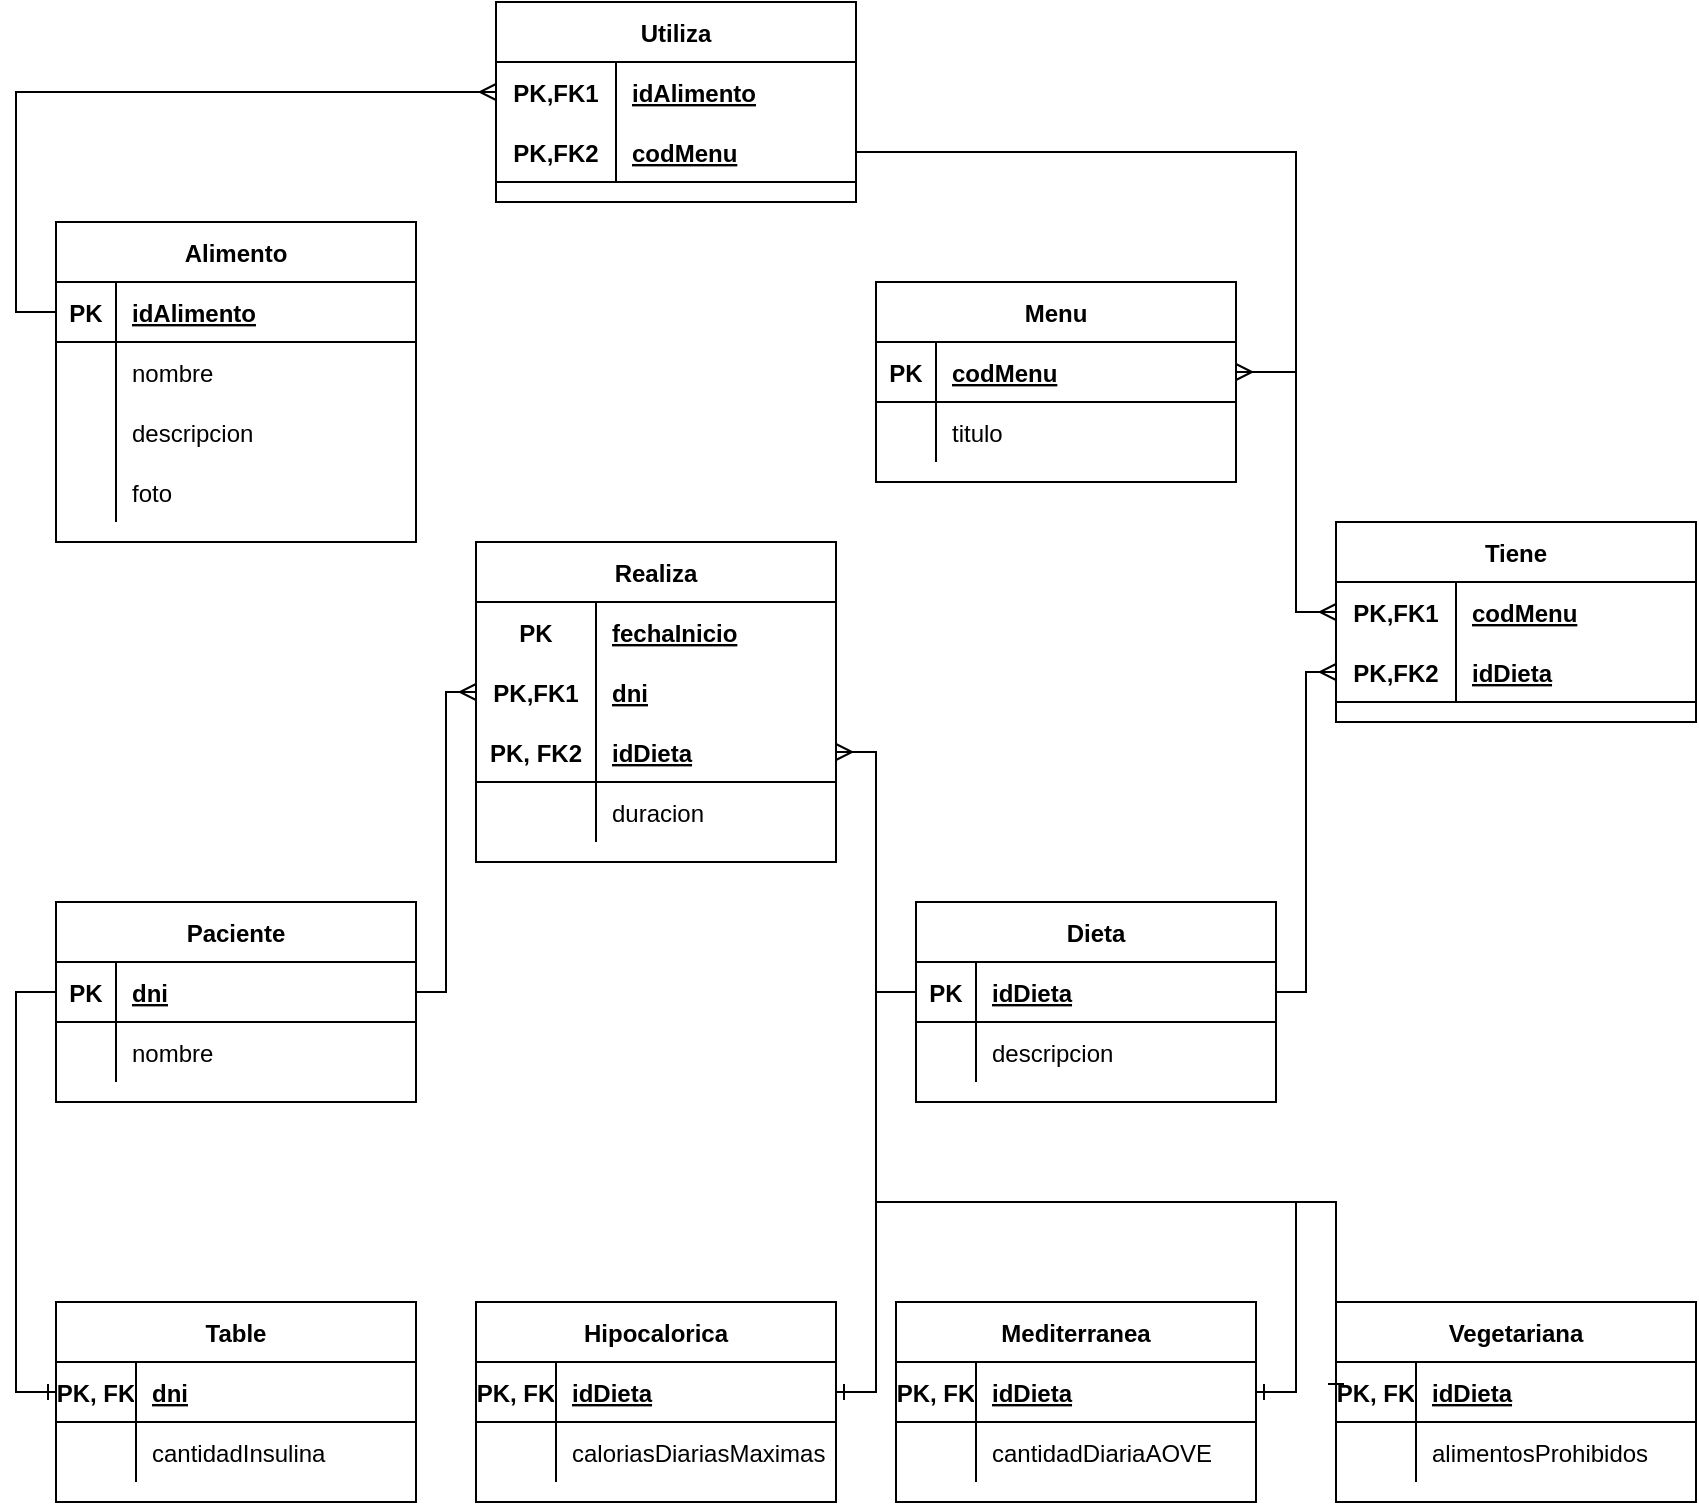 <mxfile version="16.5.1" type="device"><diagram id="R2lEEEUBdFMjLlhIrx00" name="Page-1"><mxGraphModel dx="1102" dy="685" grid="1" gridSize="10" guides="1" tooltips="1" connect="1" arrows="1" fold="1" page="1" pageScale="1" pageWidth="850" pageHeight="1100" math="0" shadow="0" extFonts="Permanent Marker^https://fonts.googleapis.com/css?family=Permanent+Marker"><root><mxCell id="0"/><mxCell id="1" parent="0"/><mxCell id="u3eWuO_CZhIcyzYMh-b7-1" value="Alimento" style="shape=table;startSize=30;container=1;collapsible=1;childLayout=tableLayout;fixedRows=1;rowLines=0;fontStyle=1;align=center;resizeLast=1;" vertex="1" parent="1"><mxGeometry x="100" y="120" width="180" height="160" as="geometry"/></mxCell><mxCell id="u3eWuO_CZhIcyzYMh-b7-2" value="" style="shape=tableRow;horizontal=0;startSize=0;swimlaneHead=0;swimlaneBody=0;fillColor=none;collapsible=0;dropTarget=0;points=[[0,0.5],[1,0.5]];portConstraint=eastwest;top=0;left=0;right=0;bottom=1;" vertex="1" parent="u3eWuO_CZhIcyzYMh-b7-1"><mxGeometry y="30" width="180" height="30" as="geometry"/></mxCell><mxCell id="u3eWuO_CZhIcyzYMh-b7-3" value="PK" style="shape=partialRectangle;connectable=0;fillColor=none;top=0;left=0;bottom=0;right=0;fontStyle=1;overflow=hidden;" vertex="1" parent="u3eWuO_CZhIcyzYMh-b7-2"><mxGeometry width="30" height="30" as="geometry"><mxRectangle width="30" height="30" as="alternateBounds"/></mxGeometry></mxCell><mxCell id="u3eWuO_CZhIcyzYMh-b7-4" value="idAlimento" style="shape=partialRectangle;connectable=0;fillColor=none;top=0;left=0;bottom=0;right=0;align=left;spacingLeft=6;fontStyle=5;overflow=hidden;" vertex="1" parent="u3eWuO_CZhIcyzYMh-b7-2"><mxGeometry x="30" width="150" height="30" as="geometry"><mxRectangle width="150" height="30" as="alternateBounds"/></mxGeometry></mxCell><mxCell id="u3eWuO_CZhIcyzYMh-b7-5" value="" style="shape=tableRow;horizontal=0;startSize=0;swimlaneHead=0;swimlaneBody=0;fillColor=none;collapsible=0;dropTarget=0;points=[[0,0.5],[1,0.5]];portConstraint=eastwest;top=0;left=0;right=0;bottom=0;" vertex="1" parent="u3eWuO_CZhIcyzYMh-b7-1"><mxGeometry y="60" width="180" height="30" as="geometry"/></mxCell><mxCell id="u3eWuO_CZhIcyzYMh-b7-6" value="" style="shape=partialRectangle;connectable=0;fillColor=none;top=0;left=0;bottom=0;right=0;editable=1;overflow=hidden;" vertex="1" parent="u3eWuO_CZhIcyzYMh-b7-5"><mxGeometry width="30" height="30" as="geometry"><mxRectangle width="30" height="30" as="alternateBounds"/></mxGeometry></mxCell><mxCell id="u3eWuO_CZhIcyzYMh-b7-7" value="nombre" style="shape=partialRectangle;connectable=0;fillColor=none;top=0;left=0;bottom=0;right=0;align=left;spacingLeft=6;overflow=hidden;" vertex="1" parent="u3eWuO_CZhIcyzYMh-b7-5"><mxGeometry x="30" width="150" height="30" as="geometry"><mxRectangle width="150" height="30" as="alternateBounds"/></mxGeometry></mxCell><mxCell id="u3eWuO_CZhIcyzYMh-b7-8" value="" style="shape=tableRow;horizontal=0;startSize=0;swimlaneHead=0;swimlaneBody=0;fillColor=none;collapsible=0;dropTarget=0;points=[[0,0.5],[1,0.5]];portConstraint=eastwest;top=0;left=0;right=0;bottom=0;" vertex="1" parent="u3eWuO_CZhIcyzYMh-b7-1"><mxGeometry y="90" width="180" height="30" as="geometry"/></mxCell><mxCell id="u3eWuO_CZhIcyzYMh-b7-9" value="" style="shape=partialRectangle;connectable=0;fillColor=none;top=0;left=0;bottom=0;right=0;editable=1;overflow=hidden;" vertex="1" parent="u3eWuO_CZhIcyzYMh-b7-8"><mxGeometry width="30" height="30" as="geometry"><mxRectangle width="30" height="30" as="alternateBounds"/></mxGeometry></mxCell><mxCell id="u3eWuO_CZhIcyzYMh-b7-10" value="descripcion" style="shape=partialRectangle;connectable=0;fillColor=none;top=0;left=0;bottom=0;right=0;align=left;spacingLeft=6;overflow=hidden;" vertex="1" parent="u3eWuO_CZhIcyzYMh-b7-8"><mxGeometry x="30" width="150" height="30" as="geometry"><mxRectangle width="150" height="30" as="alternateBounds"/></mxGeometry></mxCell><mxCell id="u3eWuO_CZhIcyzYMh-b7-11" value="" style="shape=tableRow;horizontal=0;startSize=0;swimlaneHead=0;swimlaneBody=0;fillColor=none;collapsible=0;dropTarget=0;points=[[0,0.5],[1,0.5]];portConstraint=eastwest;top=0;left=0;right=0;bottom=0;" vertex="1" parent="u3eWuO_CZhIcyzYMh-b7-1"><mxGeometry y="120" width="180" height="30" as="geometry"/></mxCell><mxCell id="u3eWuO_CZhIcyzYMh-b7-12" value="" style="shape=partialRectangle;connectable=0;fillColor=none;top=0;left=0;bottom=0;right=0;editable=1;overflow=hidden;" vertex="1" parent="u3eWuO_CZhIcyzYMh-b7-11"><mxGeometry width="30" height="30" as="geometry"><mxRectangle width="30" height="30" as="alternateBounds"/></mxGeometry></mxCell><mxCell id="u3eWuO_CZhIcyzYMh-b7-13" value="foto" style="shape=partialRectangle;connectable=0;fillColor=none;top=0;left=0;bottom=0;right=0;align=left;spacingLeft=6;overflow=hidden;" vertex="1" parent="u3eWuO_CZhIcyzYMh-b7-11"><mxGeometry x="30" width="150" height="30" as="geometry"><mxRectangle width="150" height="30" as="alternateBounds"/></mxGeometry></mxCell><mxCell id="u3eWuO_CZhIcyzYMh-b7-14" value="Menu" style="shape=table;startSize=30;container=1;collapsible=1;childLayout=tableLayout;fixedRows=1;rowLines=0;fontStyle=1;align=center;resizeLast=1;" vertex="1" parent="1"><mxGeometry x="510" y="150" width="180" height="100" as="geometry"/></mxCell><mxCell id="u3eWuO_CZhIcyzYMh-b7-15" value="" style="shape=tableRow;horizontal=0;startSize=0;swimlaneHead=0;swimlaneBody=0;fillColor=none;collapsible=0;dropTarget=0;points=[[0,0.5],[1,0.5]];portConstraint=eastwest;top=0;left=0;right=0;bottom=1;" vertex="1" parent="u3eWuO_CZhIcyzYMh-b7-14"><mxGeometry y="30" width="180" height="30" as="geometry"/></mxCell><mxCell id="u3eWuO_CZhIcyzYMh-b7-16" value="PK" style="shape=partialRectangle;connectable=0;fillColor=none;top=0;left=0;bottom=0;right=0;fontStyle=1;overflow=hidden;" vertex="1" parent="u3eWuO_CZhIcyzYMh-b7-15"><mxGeometry width="30" height="30" as="geometry"><mxRectangle width="30" height="30" as="alternateBounds"/></mxGeometry></mxCell><mxCell id="u3eWuO_CZhIcyzYMh-b7-17" value="codMenu" style="shape=partialRectangle;connectable=0;fillColor=none;top=0;left=0;bottom=0;right=0;align=left;spacingLeft=6;fontStyle=5;overflow=hidden;" vertex="1" parent="u3eWuO_CZhIcyzYMh-b7-15"><mxGeometry x="30" width="150" height="30" as="geometry"><mxRectangle width="150" height="30" as="alternateBounds"/></mxGeometry></mxCell><mxCell id="u3eWuO_CZhIcyzYMh-b7-18" value="" style="shape=tableRow;horizontal=0;startSize=0;swimlaneHead=0;swimlaneBody=0;fillColor=none;collapsible=0;dropTarget=0;points=[[0,0.5],[1,0.5]];portConstraint=eastwest;top=0;left=0;right=0;bottom=0;" vertex="1" parent="u3eWuO_CZhIcyzYMh-b7-14"><mxGeometry y="60" width="180" height="30" as="geometry"/></mxCell><mxCell id="u3eWuO_CZhIcyzYMh-b7-19" value="" style="shape=partialRectangle;connectable=0;fillColor=none;top=0;left=0;bottom=0;right=0;editable=1;overflow=hidden;" vertex="1" parent="u3eWuO_CZhIcyzYMh-b7-18"><mxGeometry width="30" height="30" as="geometry"><mxRectangle width="30" height="30" as="alternateBounds"/></mxGeometry></mxCell><mxCell id="u3eWuO_CZhIcyzYMh-b7-20" value="titulo" style="shape=partialRectangle;connectable=0;fillColor=none;top=0;left=0;bottom=0;right=0;align=left;spacingLeft=6;overflow=hidden;" vertex="1" parent="u3eWuO_CZhIcyzYMh-b7-18"><mxGeometry x="30" width="150" height="30" as="geometry"><mxRectangle width="150" height="30" as="alternateBounds"/></mxGeometry></mxCell><mxCell id="u3eWuO_CZhIcyzYMh-b7-27" value="Utiliza" style="shape=table;startSize=30;container=1;collapsible=1;childLayout=tableLayout;fixedRows=1;rowLines=0;fontStyle=1;align=center;resizeLast=1;" vertex="1" parent="1"><mxGeometry x="320" y="10" width="180" height="100" as="geometry"/></mxCell><mxCell id="u3eWuO_CZhIcyzYMh-b7-28" value="" style="shape=tableRow;horizontal=0;startSize=0;swimlaneHead=0;swimlaneBody=0;fillColor=none;collapsible=0;dropTarget=0;points=[[0,0.5],[1,0.5]];portConstraint=eastwest;top=0;left=0;right=0;bottom=0;" vertex="1" parent="u3eWuO_CZhIcyzYMh-b7-27"><mxGeometry y="30" width="180" height="30" as="geometry"/></mxCell><mxCell id="u3eWuO_CZhIcyzYMh-b7-29" value="PK,FK1" style="shape=partialRectangle;connectable=0;fillColor=none;top=0;left=0;bottom=0;right=0;fontStyle=1;overflow=hidden;" vertex="1" parent="u3eWuO_CZhIcyzYMh-b7-28"><mxGeometry width="60" height="30" as="geometry"><mxRectangle width="60" height="30" as="alternateBounds"/></mxGeometry></mxCell><mxCell id="u3eWuO_CZhIcyzYMh-b7-30" value="idAlimento" style="shape=partialRectangle;connectable=0;fillColor=none;top=0;left=0;bottom=0;right=0;align=left;spacingLeft=6;fontStyle=5;overflow=hidden;" vertex="1" parent="u3eWuO_CZhIcyzYMh-b7-28"><mxGeometry x="60" width="120" height="30" as="geometry"><mxRectangle width="120" height="30" as="alternateBounds"/></mxGeometry></mxCell><mxCell id="u3eWuO_CZhIcyzYMh-b7-31" value="" style="shape=tableRow;horizontal=0;startSize=0;swimlaneHead=0;swimlaneBody=0;fillColor=none;collapsible=0;dropTarget=0;points=[[0,0.5],[1,0.5]];portConstraint=eastwest;top=0;left=0;right=0;bottom=1;" vertex="1" parent="u3eWuO_CZhIcyzYMh-b7-27"><mxGeometry y="60" width="180" height="30" as="geometry"/></mxCell><mxCell id="u3eWuO_CZhIcyzYMh-b7-32" value="PK,FK2" style="shape=partialRectangle;connectable=0;fillColor=none;top=0;left=0;bottom=0;right=0;fontStyle=1;overflow=hidden;" vertex="1" parent="u3eWuO_CZhIcyzYMh-b7-31"><mxGeometry width="60" height="30" as="geometry"><mxRectangle width="60" height="30" as="alternateBounds"/></mxGeometry></mxCell><mxCell id="u3eWuO_CZhIcyzYMh-b7-33" value="codMenu" style="shape=partialRectangle;connectable=0;fillColor=none;top=0;left=0;bottom=0;right=0;align=left;spacingLeft=6;fontStyle=5;overflow=hidden;" vertex="1" parent="u3eWuO_CZhIcyzYMh-b7-31"><mxGeometry x="60" width="120" height="30" as="geometry"><mxRectangle width="120" height="30" as="alternateBounds"/></mxGeometry></mxCell><mxCell id="u3eWuO_CZhIcyzYMh-b7-40" value="" style="edgeStyle=orthogonalEdgeStyle;fontSize=12;html=1;endArrow=ERmany;rounded=0;entryX=0;entryY=0.5;entryDx=0;entryDy=0;exitX=0;exitY=0.5;exitDx=0;exitDy=0;" edge="1" parent="1" source="u3eWuO_CZhIcyzYMh-b7-2" target="u3eWuO_CZhIcyzYMh-b7-28"><mxGeometry width="100" height="100" relative="1" as="geometry"><mxPoint x="370" y="400" as="sourcePoint"/><mxPoint x="470" y="300" as="targetPoint"/><Array as="points"><mxPoint x="80" y="165"/><mxPoint x="80" y="55"/></Array></mxGeometry></mxCell><mxCell id="u3eWuO_CZhIcyzYMh-b7-41" value="" style="edgeStyle=orthogonalEdgeStyle;fontSize=12;html=1;endArrow=ERmany;rounded=0;entryX=1;entryY=0.5;entryDx=0;entryDy=0;exitX=1;exitY=0.5;exitDx=0;exitDy=0;" edge="1" parent="1" source="u3eWuO_CZhIcyzYMh-b7-31" target="u3eWuO_CZhIcyzYMh-b7-15"><mxGeometry width="100" height="100" relative="1" as="geometry"><mxPoint x="370" y="400" as="sourcePoint"/><mxPoint x="470" y="300" as="targetPoint"/><Array as="points"><mxPoint x="720" y="85"/><mxPoint x="720" y="195"/></Array></mxGeometry></mxCell><mxCell id="u3eWuO_CZhIcyzYMh-b7-42" value="Dieta" style="shape=table;startSize=30;container=1;collapsible=1;childLayout=tableLayout;fixedRows=1;rowLines=0;fontStyle=1;align=center;resizeLast=1;" vertex="1" parent="1"><mxGeometry x="530" y="460" width="180" height="100" as="geometry"/></mxCell><mxCell id="u3eWuO_CZhIcyzYMh-b7-43" value="" style="shape=tableRow;horizontal=0;startSize=0;swimlaneHead=0;swimlaneBody=0;fillColor=none;collapsible=0;dropTarget=0;points=[[0,0.5],[1,0.5]];portConstraint=eastwest;top=0;left=0;right=0;bottom=1;" vertex="1" parent="u3eWuO_CZhIcyzYMh-b7-42"><mxGeometry y="30" width="180" height="30" as="geometry"/></mxCell><mxCell id="u3eWuO_CZhIcyzYMh-b7-44" value="PK" style="shape=partialRectangle;connectable=0;fillColor=none;top=0;left=0;bottom=0;right=0;fontStyle=1;overflow=hidden;" vertex="1" parent="u3eWuO_CZhIcyzYMh-b7-43"><mxGeometry width="30" height="30" as="geometry"><mxRectangle width="30" height="30" as="alternateBounds"/></mxGeometry></mxCell><mxCell id="u3eWuO_CZhIcyzYMh-b7-45" value="idDieta" style="shape=partialRectangle;connectable=0;fillColor=none;top=0;left=0;bottom=0;right=0;align=left;spacingLeft=6;fontStyle=5;overflow=hidden;" vertex="1" parent="u3eWuO_CZhIcyzYMh-b7-43"><mxGeometry x="30" width="150" height="30" as="geometry"><mxRectangle width="150" height="30" as="alternateBounds"/></mxGeometry></mxCell><mxCell id="u3eWuO_CZhIcyzYMh-b7-46" value="" style="shape=tableRow;horizontal=0;startSize=0;swimlaneHead=0;swimlaneBody=0;fillColor=none;collapsible=0;dropTarget=0;points=[[0,0.5],[1,0.5]];portConstraint=eastwest;top=0;left=0;right=0;bottom=0;" vertex="1" parent="u3eWuO_CZhIcyzYMh-b7-42"><mxGeometry y="60" width="180" height="30" as="geometry"/></mxCell><mxCell id="u3eWuO_CZhIcyzYMh-b7-47" value="" style="shape=partialRectangle;connectable=0;fillColor=none;top=0;left=0;bottom=0;right=0;editable=1;overflow=hidden;" vertex="1" parent="u3eWuO_CZhIcyzYMh-b7-46"><mxGeometry width="30" height="30" as="geometry"><mxRectangle width="30" height="30" as="alternateBounds"/></mxGeometry></mxCell><mxCell id="u3eWuO_CZhIcyzYMh-b7-48" value="descripcion" style="shape=partialRectangle;connectable=0;fillColor=none;top=0;left=0;bottom=0;right=0;align=left;spacingLeft=6;overflow=hidden;" vertex="1" parent="u3eWuO_CZhIcyzYMh-b7-46"><mxGeometry x="30" width="150" height="30" as="geometry"><mxRectangle width="150" height="30" as="alternateBounds"/></mxGeometry></mxCell><mxCell id="u3eWuO_CZhIcyzYMh-b7-55" value="Tiene" style="shape=table;startSize=30;container=1;collapsible=1;childLayout=tableLayout;fixedRows=1;rowLines=0;fontStyle=1;align=center;resizeLast=1;" vertex="1" parent="1"><mxGeometry x="740" y="270" width="180" height="100" as="geometry"/></mxCell><mxCell id="u3eWuO_CZhIcyzYMh-b7-56" value="" style="shape=tableRow;horizontal=0;startSize=0;swimlaneHead=0;swimlaneBody=0;fillColor=none;collapsible=0;dropTarget=0;points=[[0,0.5],[1,0.5]];portConstraint=eastwest;top=0;left=0;right=0;bottom=0;" vertex="1" parent="u3eWuO_CZhIcyzYMh-b7-55"><mxGeometry y="30" width="180" height="30" as="geometry"/></mxCell><mxCell id="u3eWuO_CZhIcyzYMh-b7-57" value="PK,FK1" style="shape=partialRectangle;connectable=0;fillColor=none;top=0;left=0;bottom=0;right=0;fontStyle=1;overflow=hidden;" vertex="1" parent="u3eWuO_CZhIcyzYMh-b7-56"><mxGeometry width="60" height="30" as="geometry"><mxRectangle width="60" height="30" as="alternateBounds"/></mxGeometry></mxCell><mxCell id="u3eWuO_CZhIcyzYMh-b7-58" value="codMenu" style="shape=partialRectangle;connectable=0;fillColor=none;top=0;left=0;bottom=0;right=0;align=left;spacingLeft=6;fontStyle=5;overflow=hidden;" vertex="1" parent="u3eWuO_CZhIcyzYMh-b7-56"><mxGeometry x="60" width="120" height="30" as="geometry"><mxRectangle width="120" height="30" as="alternateBounds"/></mxGeometry></mxCell><mxCell id="u3eWuO_CZhIcyzYMh-b7-59" value="" style="shape=tableRow;horizontal=0;startSize=0;swimlaneHead=0;swimlaneBody=0;fillColor=none;collapsible=0;dropTarget=0;points=[[0,0.5],[1,0.5]];portConstraint=eastwest;top=0;left=0;right=0;bottom=1;" vertex="1" parent="u3eWuO_CZhIcyzYMh-b7-55"><mxGeometry y="60" width="180" height="30" as="geometry"/></mxCell><mxCell id="u3eWuO_CZhIcyzYMh-b7-60" value="PK,FK2" style="shape=partialRectangle;connectable=0;fillColor=none;top=0;left=0;bottom=0;right=0;fontStyle=1;overflow=hidden;" vertex="1" parent="u3eWuO_CZhIcyzYMh-b7-59"><mxGeometry width="60" height="30" as="geometry"><mxRectangle width="60" height="30" as="alternateBounds"/></mxGeometry></mxCell><mxCell id="u3eWuO_CZhIcyzYMh-b7-61" value="idDieta" style="shape=partialRectangle;connectable=0;fillColor=none;top=0;left=0;bottom=0;right=0;align=left;spacingLeft=6;fontStyle=5;overflow=hidden;" vertex="1" parent="u3eWuO_CZhIcyzYMh-b7-59"><mxGeometry x="60" width="120" height="30" as="geometry"><mxRectangle width="120" height="30" as="alternateBounds"/></mxGeometry></mxCell><mxCell id="u3eWuO_CZhIcyzYMh-b7-68" value="" style="edgeStyle=orthogonalEdgeStyle;fontSize=12;html=1;endArrow=ERmany;rounded=0;entryX=0;entryY=0.5;entryDx=0;entryDy=0;exitX=1;exitY=0.5;exitDx=0;exitDy=0;" edge="1" parent="1" source="u3eWuO_CZhIcyzYMh-b7-15" target="u3eWuO_CZhIcyzYMh-b7-56"><mxGeometry width="100" height="100" relative="1" as="geometry"><mxPoint x="370" y="400" as="sourcePoint"/><mxPoint x="470" y="300" as="targetPoint"/><Array as="points"><mxPoint x="720" y="195"/><mxPoint x="720" y="315"/></Array></mxGeometry></mxCell><mxCell id="u3eWuO_CZhIcyzYMh-b7-69" value="" style="edgeStyle=orthogonalEdgeStyle;fontSize=12;html=1;endArrow=ERmany;rounded=0;entryX=0;entryY=0.5;entryDx=0;entryDy=0;exitX=1;exitY=0.5;exitDx=0;exitDy=0;" edge="1" parent="1" source="u3eWuO_CZhIcyzYMh-b7-43" target="u3eWuO_CZhIcyzYMh-b7-59"><mxGeometry width="100" height="100" relative="1" as="geometry"><mxPoint x="370" y="400" as="sourcePoint"/><mxPoint x="470" y="300" as="targetPoint"/></mxGeometry></mxCell><mxCell id="u3eWuO_CZhIcyzYMh-b7-70" value="Paciente" style="shape=table;startSize=30;container=1;collapsible=1;childLayout=tableLayout;fixedRows=1;rowLines=0;fontStyle=1;align=center;resizeLast=1;" vertex="1" parent="1"><mxGeometry x="100" y="460" width="180" height="100" as="geometry"/></mxCell><mxCell id="u3eWuO_CZhIcyzYMh-b7-71" value="" style="shape=tableRow;horizontal=0;startSize=0;swimlaneHead=0;swimlaneBody=0;fillColor=none;collapsible=0;dropTarget=0;points=[[0,0.5],[1,0.5]];portConstraint=eastwest;top=0;left=0;right=0;bottom=1;" vertex="1" parent="u3eWuO_CZhIcyzYMh-b7-70"><mxGeometry y="30" width="180" height="30" as="geometry"/></mxCell><mxCell id="u3eWuO_CZhIcyzYMh-b7-72" value="PK" style="shape=partialRectangle;connectable=0;fillColor=none;top=0;left=0;bottom=0;right=0;fontStyle=1;overflow=hidden;" vertex="1" parent="u3eWuO_CZhIcyzYMh-b7-71"><mxGeometry width="30" height="30" as="geometry"><mxRectangle width="30" height="30" as="alternateBounds"/></mxGeometry></mxCell><mxCell id="u3eWuO_CZhIcyzYMh-b7-73" value="dni" style="shape=partialRectangle;connectable=0;fillColor=none;top=0;left=0;bottom=0;right=0;align=left;spacingLeft=6;fontStyle=5;overflow=hidden;" vertex="1" parent="u3eWuO_CZhIcyzYMh-b7-71"><mxGeometry x="30" width="150" height="30" as="geometry"><mxRectangle width="150" height="30" as="alternateBounds"/></mxGeometry></mxCell><mxCell id="u3eWuO_CZhIcyzYMh-b7-74" value="" style="shape=tableRow;horizontal=0;startSize=0;swimlaneHead=0;swimlaneBody=0;fillColor=none;collapsible=0;dropTarget=0;points=[[0,0.5],[1,0.5]];portConstraint=eastwest;top=0;left=0;right=0;bottom=0;" vertex="1" parent="u3eWuO_CZhIcyzYMh-b7-70"><mxGeometry y="60" width="180" height="30" as="geometry"/></mxCell><mxCell id="u3eWuO_CZhIcyzYMh-b7-75" value="" style="shape=partialRectangle;connectable=0;fillColor=none;top=0;left=0;bottom=0;right=0;editable=1;overflow=hidden;" vertex="1" parent="u3eWuO_CZhIcyzYMh-b7-74"><mxGeometry width="30" height="30" as="geometry"><mxRectangle width="30" height="30" as="alternateBounds"/></mxGeometry></mxCell><mxCell id="u3eWuO_CZhIcyzYMh-b7-76" value="nombre" style="shape=partialRectangle;connectable=0;fillColor=none;top=0;left=0;bottom=0;right=0;align=left;spacingLeft=6;overflow=hidden;" vertex="1" parent="u3eWuO_CZhIcyzYMh-b7-74"><mxGeometry x="30" width="150" height="30" as="geometry"><mxRectangle width="150" height="30" as="alternateBounds"/></mxGeometry></mxCell><mxCell id="u3eWuO_CZhIcyzYMh-b7-83" value="Realiza" style="shape=table;startSize=30;container=1;collapsible=1;childLayout=tableLayout;fixedRows=1;rowLines=0;fontStyle=1;align=center;resizeLast=1;" vertex="1" parent="1"><mxGeometry x="310" y="280" width="180" height="160" as="geometry"/></mxCell><mxCell id="u3eWuO_CZhIcyzYMh-b7-84" value="" style="shape=tableRow;horizontal=0;startSize=0;swimlaneHead=0;swimlaneBody=0;fillColor=none;collapsible=0;dropTarget=0;points=[[0,0.5],[1,0.5]];portConstraint=eastwest;top=0;left=0;right=0;bottom=0;" vertex="1" parent="u3eWuO_CZhIcyzYMh-b7-83"><mxGeometry y="30" width="180" height="30" as="geometry"/></mxCell><mxCell id="u3eWuO_CZhIcyzYMh-b7-85" value="PK" style="shape=partialRectangle;connectable=0;fillColor=none;top=0;left=0;bottom=0;right=0;fontStyle=1;overflow=hidden;" vertex="1" parent="u3eWuO_CZhIcyzYMh-b7-84"><mxGeometry width="60" height="30" as="geometry"><mxRectangle width="60" height="30" as="alternateBounds"/></mxGeometry></mxCell><mxCell id="u3eWuO_CZhIcyzYMh-b7-86" value="fechaInicio" style="shape=partialRectangle;connectable=0;fillColor=none;top=0;left=0;bottom=0;right=0;align=left;spacingLeft=6;fontStyle=5;overflow=hidden;" vertex="1" parent="u3eWuO_CZhIcyzYMh-b7-84"><mxGeometry x="60" width="120" height="30" as="geometry"><mxRectangle width="120" height="30" as="alternateBounds"/></mxGeometry></mxCell><mxCell id="u3eWuO_CZhIcyzYMh-b7-87" value="" style="shape=tableRow;horizontal=0;startSize=0;swimlaneHead=0;swimlaneBody=0;fillColor=none;collapsible=0;dropTarget=0;points=[[0,0.5],[1,0.5]];portConstraint=eastwest;top=0;left=0;right=0;bottom=1;strokeColor=none;" vertex="1" parent="u3eWuO_CZhIcyzYMh-b7-83"><mxGeometry y="60" width="180" height="30" as="geometry"/></mxCell><mxCell id="u3eWuO_CZhIcyzYMh-b7-88" value="PK,FK1" style="shape=partialRectangle;connectable=0;fillColor=none;top=0;left=0;bottom=0;right=0;fontStyle=1;overflow=hidden;" vertex="1" parent="u3eWuO_CZhIcyzYMh-b7-87"><mxGeometry width="60" height="30" as="geometry"><mxRectangle width="60" height="30" as="alternateBounds"/></mxGeometry></mxCell><mxCell id="u3eWuO_CZhIcyzYMh-b7-89" value="dni" style="shape=partialRectangle;connectable=0;fillColor=none;top=0;left=0;bottom=0;right=0;align=left;spacingLeft=6;fontStyle=5;overflow=hidden;" vertex="1" parent="u3eWuO_CZhIcyzYMh-b7-87"><mxGeometry x="60" width="120" height="30" as="geometry"><mxRectangle width="120" height="30" as="alternateBounds"/></mxGeometry></mxCell><mxCell id="u3eWuO_CZhIcyzYMh-b7-110" value="" style="shape=tableRow;horizontal=0;startSize=0;swimlaneHead=0;swimlaneBody=0;fillColor=none;collapsible=0;dropTarget=0;points=[[0,0.5],[1,0.5]];portConstraint=eastwest;top=0;left=0;right=0;bottom=1;strokeColor=default;strokeWidth=1;" vertex="1" parent="u3eWuO_CZhIcyzYMh-b7-83"><mxGeometry y="90" width="180" height="30" as="geometry"/></mxCell><mxCell id="u3eWuO_CZhIcyzYMh-b7-111" value="PK, FK2" style="shape=partialRectangle;connectable=0;fillColor=none;top=0;left=0;bottom=0;right=0;fontStyle=1;overflow=hidden;strokeColor=default;strokeWidth=1;" vertex="1" parent="u3eWuO_CZhIcyzYMh-b7-110"><mxGeometry width="60" height="30" as="geometry"><mxRectangle width="60" height="30" as="alternateBounds"/></mxGeometry></mxCell><mxCell id="u3eWuO_CZhIcyzYMh-b7-112" value="idDieta" style="shape=partialRectangle;connectable=0;fillColor=none;top=0;left=0;bottom=0;right=0;align=left;spacingLeft=6;fontStyle=5;overflow=hidden;strokeColor=default;strokeWidth=1;" vertex="1" parent="u3eWuO_CZhIcyzYMh-b7-110"><mxGeometry x="60" width="120" height="30" as="geometry"><mxRectangle width="120" height="30" as="alternateBounds"/></mxGeometry></mxCell><mxCell id="u3eWuO_CZhIcyzYMh-b7-93" value="" style="shape=tableRow;horizontal=0;startSize=0;swimlaneHead=0;swimlaneBody=0;fillColor=none;collapsible=0;dropTarget=0;points=[[0,0.5],[1,0.5]];portConstraint=eastwest;top=0;left=0;right=0;bottom=0;" vertex="1" parent="u3eWuO_CZhIcyzYMh-b7-83"><mxGeometry y="120" width="180" height="30" as="geometry"/></mxCell><mxCell id="u3eWuO_CZhIcyzYMh-b7-94" value="" style="shape=partialRectangle;connectable=0;fillColor=none;top=0;left=0;bottom=0;right=0;editable=1;overflow=hidden;" vertex="1" parent="u3eWuO_CZhIcyzYMh-b7-93"><mxGeometry width="60" height="30" as="geometry"><mxRectangle width="60" height="30" as="alternateBounds"/></mxGeometry></mxCell><mxCell id="u3eWuO_CZhIcyzYMh-b7-95" value="duracion" style="shape=partialRectangle;connectable=0;fillColor=none;top=0;left=0;bottom=0;right=0;align=left;spacingLeft=6;overflow=hidden;" vertex="1" parent="u3eWuO_CZhIcyzYMh-b7-93"><mxGeometry x="60" width="120" height="30" as="geometry"><mxRectangle width="120" height="30" as="alternateBounds"/></mxGeometry></mxCell><mxCell id="u3eWuO_CZhIcyzYMh-b7-113" value="" style="edgeStyle=orthogonalEdgeStyle;fontSize=12;html=1;endArrow=ERmany;rounded=0;entryX=0;entryY=0.5;entryDx=0;entryDy=0;exitX=1;exitY=0.5;exitDx=0;exitDy=0;" edge="1" parent="1" source="u3eWuO_CZhIcyzYMh-b7-71" target="u3eWuO_CZhIcyzYMh-b7-87"><mxGeometry width="100" height="100" relative="1" as="geometry"><mxPoint x="260" y="380" as="sourcePoint"/><mxPoint x="360" y="280" as="targetPoint"/></mxGeometry></mxCell><mxCell id="u3eWuO_CZhIcyzYMh-b7-114" value="" style="edgeStyle=orthogonalEdgeStyle;fontSize=12;html=1;endArrow=ERmany;rounded=0;entryX=1;entryY=0.5;entryDx=0;entryDy=0;exitX=0;exitY=0.5;exitDx=0;exitDy=0;" edge="1" parent="1" source="u3eWuO_CZhIcyzYMh-b7-43" target="u3eWuO_CZhIcyzYMh-b7-110"><mxGeometry width="100" height="100" relative="1" as="geometry"><mxPoint x="260" y="380" as="sourcePoint"/><mxPoint x="360" y="280" as="targetPoint"/><Array as="points"><mxPoint x="510" y="505"/><mxPoint x="510" y="385"/></Array></mxGeometry></mxCell><mxCell id="u3eWuO_CZhIcyzYMh-b7-115" value="Vegetariana" style="shape=table;startSize=30;container=1;collapsible=1;childLayout=tableLayout;fixedRows=1;rowLines=0;fontStyle=1;align=center;resizeLast=1;strokeColor=default;strokeWidth=1;" vertex="1" parent="1"><mxGeometry x="740" y="660" width="180" height="100" as="geometry"/></mxCell><mxCell id="u3eWuO_CZhIcyzYMh-b7-116" value="" style="shape=tableRow;horizontal=0;startSize=0;swimlaneHead=0;swimlaneBody=0;fillColor=none;collapsible=0;dropTarget=0;points=[[0,0.5],[1,0.5]];portConstraint=eastwest;top=0;left=0;right=0;bottom=1;strokeColor=default;strokeWidth=1;" vertex="1" parent="u3eWuO_CZhIcyzYMh-b7-115"><mxGeometry y="30" width="180" height="30" as="geometry"/></mxCell><mxCell id="u3eWuO_CZhIcyzYMh-b7-117" value="PK, FK" style="shape=partialRectangle;connectable=0;fillColor=none;top=0;left=0;bottom=0;right=0;fontStyle=1;overflow=hidden;strokeColor=default;strokeWidth=1;" vertex="1" parent="u3eWuO_CZhIcyzYMh-b7-116"><mxGeometry width="40" height="30" as="geometry"><mxRectangle width="40" height="30" as="alternateBounds"/></mxGeometry></mxCell><mxCell id="u3eWuO_CZhIcyzYMh-b7-118" value="idDieta" style="shape=partialRectangle;connectable=0;fillColor=none;top=0;left=0;bottom=0;right=0;align=left;spacingLeft=6;fontStyle=5;overflow=hidden;strokeColor=default;strokeWidth=1;" vertex="1" parent="u3eWuO_CZhIcyzYMh-b7-116"><mxGeometry x="40" width="140" height="30" as="geometry"><mxRectangle width="140" height="30" as="alternateBounds"/></mxGeometry></mxCell><mxCell id="u3eWuO_CZhIcyzYMh-b7-119" value="" style="shape=tableRow;horizontal=0;startSize=0;swimlaneHead=0;swimlaneBody=0;fillColor=none;collapsible=0;dropTarget=0;points=[[0,0.5],[1,0.5]];portConstraint=eastwest;top=0;left=0;right=0;bottom=0;strokeColor=default;strokeWidth=1;" vertex="1" parent="u3eWuO_CZhIcyzYMh-b7-115"><mxGeometry y="60" width="180" height="30" as="geometry"/></mxCell><mxCell id="u3eWuO_CZhIcyzYMh-b7-120" value="" style="shape=partialRectangle;connectable=0;fillColor=none;top=0;left=0;bottom=0;right=0;editable=1;overflow=hidden;strokeColor=default;strokeWidth=1;" vertex="1" parent="u3eWuO_CZhIcyzYMh-b7-119"><mxGeometry width="40" height="30" as="geometry"><mxRectangle width="40" height="30" as="alternateBounds"/></mxGeometry></mxCell><mxCell id="u3eWuO_CZhIcyzYMh-b7-121" value="alimentosProhibidos" style="shape=partialRectangle;connectable=0;fillColor=none;top=0;left=0;bottom=0;right=0;align=left;spacingLeft=6;overflow=hidden;strokeColor=default;strokeWidth=1;" vertex="1" parent="u3eWuO_CZhIcyzYMh-b7-119"><mxGeometry x="40" width="140" height="30" as="geometry"><mxRectangle width="140" height="30" as="alternateBounds"/></mxGeometry></mxCell><mxCell id="u3eWuO_CZhIcyzYMh-b7-128" value="Mediterranea" style="shape=table;startSize=30;container=1;collapsible=1;childLayout=tableLayout;fixedRows=1;rowLines=0;fontStyle=1;align=center;resizeLast=1;strokeColor=default;strokeWidth=1;" vertex="1" parent="1"><mxGeometry x="520" y="660" width="180" height="100" as="geometry"/></mxCell><mxCell id="u3eWuO_CZhIcyzYMh-b7-129" value="" style="shape=tableRow;horizontal=0;startSize=0;swimlaneHead=0;swimlaneBody=0;fillColor=none;collapsible=0;dropTarget=0;points=[[0,0.5],[1,0.5]];portConstraint=eastwest;top=0;left=0;right=0;bottom=1;strokeColor=default;strokeWidth=1;" vertex="1" parent="u3eWuO_CZhIcyzYMh-b7-128"><mxGeometry y="30" width="180" height="30" as="geometry"/></mxCell><mxCell id="u3eWuO_CZhIcyzYMh-b7-130" value="PK, FK" style="shape=partialRectangle;connectable=0;fillColor=none;top=0;left=0;bottom=0;right=0;fontStyle=1;overflow=hidden;strokeColor=default;strokeWidth=1;" vertex="1" parent="u3eWuO_CZhIcyzYMh-b7-129"><mxGeometry width="40" height="30" as="geometry"><mxRectangle width="40" height="30" as="alternateBounds"/></mxGeometry></mxCell><mxCell id="u3eWuO_CZhIcyzYMh-b7-131" value="idDieta" style="shape=partialRectangle;connectable=0;fillColor=none;top=0;left=0;bottom=0;right=0;align=left;spacingLeft=6;fontStyle=5;overflow=hidden;strokeColor=default;strokeWidth=1;" vertex="1" parent="u3eWuO_CZhIcyzYMh-b7-129"><mxGeometry x="40" width="140" height="30" as="geometry"><mxRectangle width="140" height="30" as="alternateBounds"/></mxGeometry></mxCell><mxCell id="u3eWuO_CZhIcyzYMh-b7-132" value="" style="shape=tableRow;horizontal=0;startSize=0;swimlaneHead=0;swimlaneBody=0;fillColor=none;collapsible=0;dropTarget=0;points=[[0,0.5],[1,0.5]];portConstraint=eastwest;top=0;left=0;right=0;bottom=0;strokeColor=default;strokeWidth=1;" vertex="1" parent="u3eWuO_CZhIcyzYMh-b7-128"><mxGeometry y="60" width="180" height="30" as="geometry"/></mxCell><mxCell id="u3eWuO_CZhIcyzYMh-b7-133" value="" style="shape=partialRectangle;connectable=0;fillColor=none;top=0;left=0;bottom=0;right=0;editable=1;overflow=hidden;strokeColor=default;strokeWidth=1;" vertex="1" parent="u3eWuO_CZhIcyzYMh-b7-132"><mxGeometry width="40" height="30" as="geometry"><mxRectangle width="40" height="30" as="alternateBounds"/></mxGeometry></mxCell><mxCell id="u3eWuO_CZhIcyzYMh-b7-134" value="cantidadDiariaAOVE" style="shape=partialRectangle;connectable=0;fillColor=none;top=0;left=0;bottom=0;right=0;align=left;spacingLeft=6;overflow=hidden;strokeColor=default;strokeWidth=1;" vertex="1" parent="u3eWuO_CZhIcyzYMh-b7-132"><mxGeometry x="40" width="140" height="30" as="geometry"><mxRectangle width="140" height="30" as="alternateBounds"/></mxGeometry></mxCell><mxCell id="u3eWuO_CZhIcyzYMh-b7-141" value="Hipocalorica" style="shape=table;startSize=30;container=1;collapsible=1;childLayout=tableLayout;fixedRows=1;rowLines=0;fontStyle=1;align=center;resizeLast=1;strokeColor=default;strokeWidth=1;" vertex="1" parent="1"><mxGeometry x="310" y="660" width="180" height="100" as="geometry"/></mxCell><mxCell id="u3eWuO_CZhIcyzYMh-b7-142" value="" style="shape=tableRow;horizontal=0;startSize=0;swimlaneHead=0;swimlaneBody=0;fillColor=none;collapsible=0;dropTarget=0;points=[[0,0.5],[1,0.5]];portConstraint=eastwest;top=0;left=0;right=0;bottom=1;strokeColor=default;strokeWidth=1;" vertex="1" parent="u3eWuO_CZhIcyzYMh-b7-141"><mxGeometry y="30" width="180" height="30" as="geometry"/></mxCell><mxCell id="u3eWuO_CZhIcyzYMh-b7-143" value="PK, FK" style="shape=partialRectangle;connectable=0;fillColor=none;top=0;left=0;bottom=0;right=0;fontStyle=1;overflow=hidden;strokeColor=default;strokeWidth=1;" vertex="1" parent="u3eWuO_CZhIcyzYMh-b7-142"><mxGeometry width="40" height="30" as="geometry"><mxRectangle width="40" height="30" as="alternateBounds"/></mxGeometry></mxCell><mxCell id="u3eWuO_CZhIcyzYMh-b7-144" value="idDieta" style="shape=partialRectangle;connectable=0;fillColor=none;top=0;left=0;bottom=0;right=0;align=left;spacingLeft=6;fontStyle=5;overflow=hidden;strokeColor=default;strokeWidth=1;" vertex="1" parent="u3eWuO_CZhIcyzYMh-b7-142"><mxGeometry x="40" width="140" height="30" as="geometry"><mxRectangle width="140" height="30" as="alternateBounds"/></mxGeometry></mxCell><mxCell id="u3eWuO_CZhIcyzYMh-b7-145" value="" style="shape=tableRow;horizontal=0;startSize=0;swimlaneHead=0;swimlaneBody=0;fillColor=none;collapsible=0;dropTarget=0;points=[[0,0.5],[1,0.5]];portConstraint=eastwest;top=0;left=0;right=0;bottom=0;strokeColor=default;strokeWidth=1;" vertex="1" parent="u3eWuO_CZhIcyzYMh-b7-141"><mxGeometry y="60" width="180" height="30" as="geometry"/></mxCell><mxCell id="u3eWuO_CZhIcyzYMh-b7-146" value="" style="shape=partialRectangle;connectable=0;fillColor=none;top=0;left=0;bottom=0;right=0;editable=1;overflow=hidden;strokeColor=default;strokeWidth=1;" vertex="1" parent="u3eWuO_CZhIcyzYMh-b7-145"><mxGeometry width="40" height="30" as="geometry"><mxRectangle width="40" height="30" as="alternateBounds"/></mxGeometry></mxCell><mxCell id="u3eWuO_CZhIcyzYMh-b7-147" value="caloriasDiariasMaximas" style="shape=partialRectangle;connectable=0;fillColor=none;top=0;left=0;bottom=0;right=0;align=left;spacingLeft=6;overflow=hidden;strokeColor=default;strokeWidth=1;" vertex="1" parent="u3eWuO_CZhIcyzYMh-b7-145"><mxGeometry x="40" width="140" height="30" as="geometry"><mxRectangle width="140" height="30" as="alternateBounds"/></mxGeometry></mxCell><mxCell id="u3eWuO_CZhIcyzYMh-b7-154" value="" style="edgeStyle=orthogonalEdgeStyle;fontSize=12;html=1;endArrow=ERone;endFill=1;rounded=0;entryX=1;entryY=0.5;entryDx=0;entryDy=0;exitX=0;exitY=0.5;exitDx=0;exitDy=0;" edge="1" parent="1" source="u3eWuO_CZhIcyzYMh-b7-43" target="u3eWuO_CZhIcyzYMh-b7-142"><mxGeometry width="100" height="100" relative="1" as="geometry"><mxPoint x="620" y="680" as="sourcePoint"/><mxPoint x="720" y="580" as="targetPoint"/><Array as="points"><mxPoint x="510" y="505"/><mxPoint x="510" y="705"/></Array></mxGeometry></mxCell><mxCell id="u3eWuO_CZhIcyzYMh-b7-155" value="" style="edgeStyle=orthogonalEdgeStyle;fontSize=12;html=1;endArrow=ERone;endFill=1;rounded=0;entryX=1;entryY=0.5;entryDx=0;entryDy=0;exitX=0;exitY=0.5;exitDx=0;exitDy=0;" edge="1" parent="1" source="u3eWuO_CZhIcyzYMh-b7-43" target="u3eWuO_CZhIcyzYMh-b7-129"><mxGeometry width="100" height="100" relative="1" as="geometry"><mxPoint x="620" y="680" as="sourcePoint"/><mxPoint x="720" y="580" as="targetPoint"/><Array as="points"><mxPoint x="510" y="505"/><mxPoint x="510" y="610"/><mxPoint x="720" y="610"/><mxPoint x="720" y="705"/></Array></mxGeometry></mxCell><mxCell id="u3eWuO_CZhIcyzYMh-b7-156" value="" style="edgeStyle=orthogonalEdgeStyle;fontSize=12;html=1;endArrow=ERone;endFill=1;rounded=0;entryX=0;entryY=0.5;entryDx=0;entryDy=0;exitX=0;exitY=0.5;exitDx=0;exitDy=0;" edge="1" parent="1" source="u3eWuO_CZhIcyzYMh-b7-43" target="u3eWuO_CZhIcyzYMh-b7-116"><mxGeometry width="100" height="100" relative="1" as="geometry"><mxPoint x="560" y="590" as="sourcePoint"/><mxPoint x="720" y="580" as="targetPoint"/><Array as="points"><mxPoint x="510" y="505"/><mxPoint x="510" y="610"/><mxPoint x="740" y="610"/><mxPoint x="740" y="705"/></Array></mxGeometry></mxCell><mxCell id="u3eWuO_CZhIcyzYMh-b7-157" value="Table" style="shape=table;startSize=30;container=1;collapsible=1;childLayout=tableLayout;fixedRows=1;rowLines=0;fontStyle=1;align=center;resizeLast=1;strokeColor=default;strokeWidth=1;" vertex="1" parent="1"><mxGeometry x="100" y="660" width="180" height="100" as="geometry"/></mxCell><mxCell id="u3eWuO_CZhIcyzYMh-b7-158" value="" style="shape=tableRow;horizontal=0;startSize=0;swimlaneHead=0;swimlaneBody=0;fillColor=none;collapsible=0;dropTarget=0;points=[[0,0.5],[1,0.5]];portConstraint=eastwest;top=0;left=0;right=0;bottom=1;strokeColor=default;strokeWidth=1;" vertex="1" parent="u3eWuO_CZhIcyzYMh-b7-157"><mxGeometry y="30" width="180" height="30" as="geometry"/></mxCell><mxCell id="u3eWuO_CZhIcyzYMh-b7-159" value="PK, FK" style="shape=partialRectangle;connectable=0;fillColor=none;top=0;left=0;bottom=0;right=0;fontStyle=1;overflow=hidden;strokeColor=default;strokeWidth=1;" vertex="1" parent="u3eWuO_CZhIcyzYMh-b7-158"><mxGeometry width="40" height="30" as="geometry"><mxRectangle width="40" height="30" as="alternateBounds"/></mxGeometry></mxCell><mxCell id="u3eWuO_CZhIcyzYMh-b7-160" value="dni" style="shape=partialRectangle;connectable=0;fillColor=none;top=0;left=0;bottom=0;right=0;align=left;spacingLeft=6;fontStyle=5;overflow=hidden;strokeColor=default;strokeWidth=1;" vertex="1" parent="u3eWuO_CZhIcyzYMh-b7-158"><mxGeometry x="40" width="140" height="30" as="geometry"><mxRectangle width="140" height="30" as="alternateBounds"/></mxGeometry></mxCell><mxCell id="u3eWuO_CZhIcyzYMh-b7-161" value="" style="shape=tableRow;horizontal=0;startSize=0;swimlaneHead=0;swimlaneBody=0;fillColor=none;collapsible=0;dropTarget=0;points=[[0,0.5],[1,0.5]];portConstraint=eastwest;top=0;left=0;right=0;bottom=0;strokeColor=default;strokeWidth=1;" vertex="1" parent="u3eWuO_CZhIcyzYMh-b7-157"><mxGeometry y="60" width="180" height="30" as="geometry"/></mxCell><mxCell id="u3eWuO_CZhIcyzYMh-b7-162" value="" style="shape=partialRectangle;connectable=0;fillColor=none;top=0;left=0;bottom=0;right=0;editable=1;overflow=hidden;strokeColor=default;strokeWidth=1;" vertex="1" parent="u3eWuO_CZhIcyzYMh-b7-161"><mxGeometry width="40" height="30" as="geometry"><mxRectangle width="40" height="30" as="alternateBounds"/></mxGeometry></mxCell><mxCell id="u3eWuO_CZhIcyzYMh-b7-163" value="cantidadInsulina" style="shape=partialRectangle;connectable=0;fillColor=none;top=0;left=0;bottom=0;right=0;align=left;spacingLeft=6;overflow=hidden;strokeColor=default;strokeWidth=1;" vertex="1" parent="u3eWuO_CZhIcyzYMh-b7-161"><mxGeometry x="40" width="140" height="30" as="geometry"><mxRectangle width="140" height="30" as="alternateBounds"/></mxGeometry></mxCell><mxCell id="u3eWuO_CZhIcyzYMh-b7-170" value="" style="edgeStyle=orthogonalEdgeStyle;fontSize=12;html=1;endArrow=ERone;endFill=1;rounded=0;entryX=0;entryY=0.5;entryDx=0;entryDy=0;exitX=0;exitY=0.5;exitDx=0;exitDy=0;" edge="1" parent="1" source="u3eWuO_CZhIcyzYMh-b7-71" target="u3eWuO_CZhIcyzYMh-b7-158"><mxGeometry width="100" height="100" relative="1" as="geometry"><mxPoint x="340" y="680" as="sourcePoint"/><mxPoint x="440" y="580" as="targetPoint"/><Array as="points"><mxPoint x="80" y="505"/><mxPoint x="80" y="705"/></Array></mxGeometry></mxCell></root></mxGraphModel></diagram></mxfile>